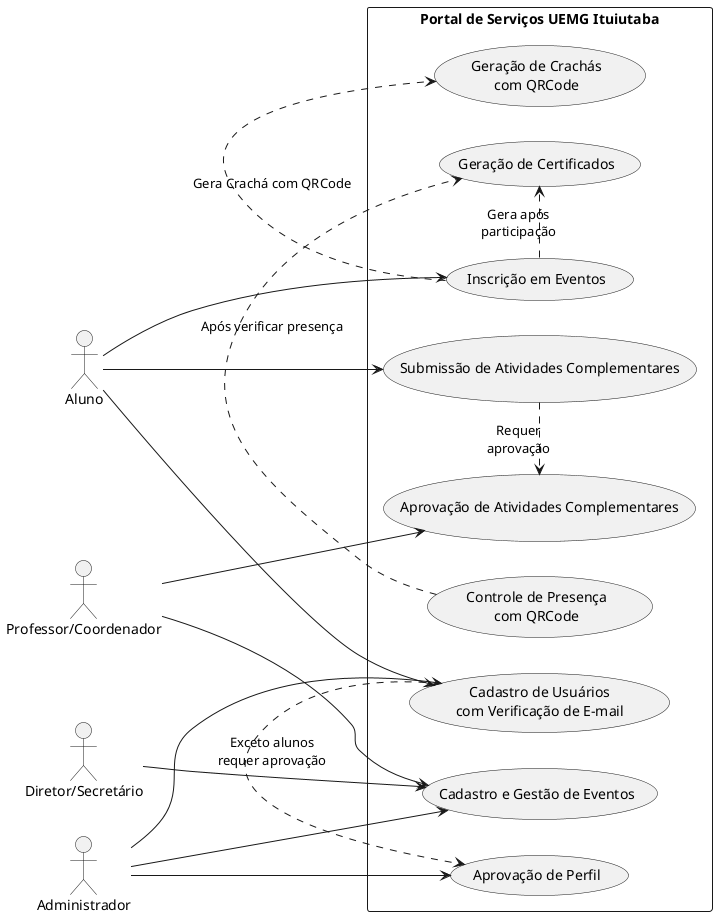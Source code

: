@startuml Portal de Serviços UEMG Ituiutaba
left to right direction
skinparam packageStyle rectangle

actor "Aluno" as student
actor "Professor/Coordenador" as professor
actor "Diretor/Secretário" as director
actor "Administrador" as admin

rectangle "Portal de Serviços UEMG Ituiutaba" {
  (Cadastro de Usuários\ncom Verificação de E-mail) as (Reg)
  (Submissão de Atividades Complementares) as (SubAct)
  (Aprovação de Atividades Complementares) as (ApprAct)
  (Cadastro e Gestão de Eventos) as (ManageEvents)
  (Inscrição em Eventos) as (JoinEvents)
  (Geração de Certificados) as (GenCerts)
  (Controle de Presença\ncom QRCode) as (CheckIn)
  (Geração de Crachás\ncom QRCode) as (GenBadge)
  (Aprovação de Perfil) as (ApprProfile)
  
  student --> (Reg)
  student --> (SubAct)
  student --> (JoinEvents)
  professor --> (ApprAct)
  professor --> (ManageEvents)
  director --> (ManageEvents)
  admin --> (Reg)
  admin --> (ManageEvents)
  admin --> (ApprProfile)
  
  (Reg) .> (ApprProfile) : "Exceto alunos\nrequer aprovação"
  (JoinEvents) .> (GenCerts) : "Gera após\nparticipação"
  (JoinEvents) .> (GenBadge) : "Gera Crachá com QRCode"
  (CheckIn) .> (GenCerts) : "Após verificar presença"
  (SubAct) .> (ApprAct) : "Requer\naprovação"
}

@enduml
